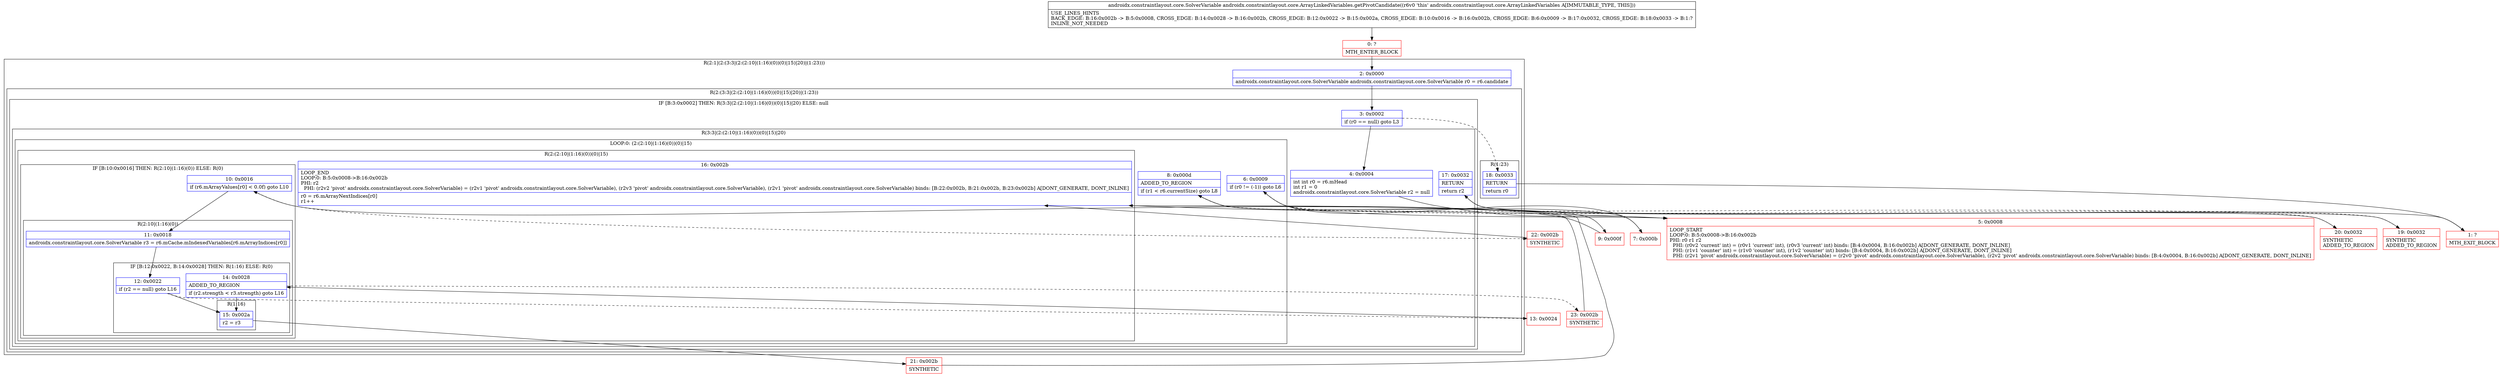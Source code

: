 digraph "CFG forandroidx.constraintlayout.core.ArrayLinkedVariables.getPivotCandidate()Landroidx\/constraintlayout\/core\/SolverVariable;" {
subgraph cluster_Region_1045075904 {
label = "R(2:1|(2:(3:3|(2:(2:10|(1:16)(0))(0)|15)|20)|(1:23)))";
node [shape=record,color=blue];
Node_2 [shape=record,label="{2\:\ 0x0000|androidx.constraintlayout.core.SolverVariable androidx.constraintlayout.core.SolverVariable r0 = r6.candidate\l}"];
subgraph cluster_Region_626707098 {
label = "R(2:(3:3|(2:(2:10|(1:16)(0))(0)|15)|20)|(1:23))";
node [shape=record,color=blue];
subgraph cluster_IfRegion_1157449506 {
label = "IF [B:3:0x0002] THEN: R(3:3|(2:(2:10|(1:16)(0))(0)|15)|20) ELSE: null";
node [shape=record,color=blue];
Node_3 [shape=record,label="{3\:\ 0x0002|if (r0 == null) goto L3\l}"];
subgraph cluster_Region_2041966328 {
label = "R(3:3|(2:(2:10|(1:16)(0))(0)|15)|20)";
node [shape=record,color=blue];
Node_4 [shape=record,label="{4\:\ 0x0004|int int r0 = r6.mHead\lint r1 = 0\landroidx.constraintlayout.core.SolverVariable r2 = null\l}"];
subgraph cluster_LoopRegion_1027670937 {
label = "LOOP:0: (2:(2:10|(1:16)(0))(0)|15)";
node [shape=record,color=blue];
Node_6 [shape=record,label="{6\:\ 0x0009|if (r0 != (\-1)) goto L6\l}"];
Node_8 [shape=record,label="{8\:\ 0x000d|ADDED_TO_REGION\l|if (r1 \< r6.currentSize) goto L8\l}"];
subgraph cluster_Region_330007193 {
label = "R(2:(2:10|(1:16)(0))(0)|15)";
node [shape=record,color=blue];
subgraph cluster_IfRegion_1532598331 {
label = "IF [B:10:0x0016] THEN: R(2:10|(1:16)(0)) ELSE: R(0)";
node [shape=record,color=blue];
Node_10 [shape=record,label="{10\:\ 0x0016|if (r6.mArrayValues[r0] \< 0.0f) goto L10\l}"];
subgraph cluster_Region_223182726 {
label = "R(2:10|(1:16)(0))";
node [shape=record,color=blue];
Node_11 [shape=record,label="{11\:\ 0x0018|androidx.constraintlayout.core.SolverVariable r3 = r6.mCache.mIndexedVariables[r6.mArrayIndices[r0]]\l}"];
subgraph cluster_IfRegion_2010449385 {
label = "IF [B:12:0x0022, B:14:0x0028] THEN: R(1:16) ELSE: R(0)";
node [shape=record,color=blue];
Node_12 [shape=record,label="{12\:\ 0x0022|if (r2 == null) goto L16\l}"];
Node_14 [shape=record,label="{14\:\ 0x0028|ADDED_TO_REGION\l|if (r2.strength \< r3.strength) goto L16\l}"];
subgraph cluster_Region_1111333884 {
label = "R(1:16)";
node [shape=record,color=blue];
Node_15 [shape=record,label="{15\:\ 0x002a|r2 = r3\l}"];
}
subgraph cluster_Region_1409347358 {
label = "R(0)";
node [shape=record,color=blue];
}
}
}
subgraph cluster_Region_1569097320 {
label = "R(0)";
node [shape=record,color=blue];
}
}
Node_16 [shape=record,label="{16\:\ 0x002b|LOOP_END\lLOOP:0: B:5:0x0008\-\>B:16:0x002b\lPHI: r2 \l  PHI: (r2v2 'pivot' androidx.constraintlayout.core.SolverVariable) = (r2v1 'pivot' androidx.constraintlayout.core.SolverVariable), (r2v3 'pivot' androidx.constraintlayout.core.SolverVariable), (r2v1 'pivot' androidx.constraintlayout.core.SolverVariable) binds: [B:22:0x002b, B:21:0x002b, B:23:0x002b] A[DONT_GENERATE, DONT_INLINE]\l|r0 = r6.mArrayNextIndices[r0]\lr1++\l}"];
}
}
Node_17 [shape=record,label="{17\:\ 0x0032|RETURN\l|return r2\l}"];
}
}
subgraph cluster_Region_191738488 {
label = "R(1:23)";
node [shape=record,color=blue];
Node_18 [shape=record,label="{18\:\ 0x0033|RETURN\l|return r0\l}"];
}
}
}
Node_0 [shape=record,color=red,label="{0\:\ ?|MTH_ENTER_BLOCK\l}"];
Node_5 [shape=record,color=red,label="{5\:\ 0x0008|LOOP_START\lLOOP:0: B:5:0x0008\-\>B:16:0x002b\lPHI: r0 r1 r2 \l  PHI: (r0v2 'current' int) = (r0v1 'current' int), (r0v3 'current' int) binds: [B:4:0x0004, B:16:0x002b] A[DONT_GENERATE, DONT_INLINE]\l  PHI: (r1v1 'counter' int) = (r1v0 'counter' int), (r1v2 'counter' int) binds: [B:4:0x0004, B:16:0x002b] A[DONT_GENERATE, DONT_INLINE]\l  PHI: (r2v1 'pivot' androidx.constraintlayout.core.SolverVariable) = (r2v0 'pivot' androidx.constraintlayout.core.SolverVariable), (r2v2 'pivot' androidx.constraintlayout.core.SolverVariable) binds: [B:4:0x0004, B:16:0x002b] A[DONT_GENERATE, DONT_INLINE]\l}"];
Node_7 [shape=record,color=red,label="{7\:\ 0x000b}"];
Node_9 [shape=record,color=red,label="{9\:\ 0x000f}"];
Node_13 [shape=record,color=red,label="{13\:\ 0x0024}"];
Node_23 [shape=record,color=red,label="{23\:\ 0x002b|SYNTHETIC\l}"];
Node_21 [shape=record,color=red,label="{21\:\ 0x002b|SYNTHETIC\l}"];
Node_22 [shape=record,color=red,label="{22\:\ 0x002b|SYNTHETIC\l}"];
Node_20 [shape=record,color=red,label="{20\:\ 0x0032|SYNTHETIC\lADDED_TO_REGION\l}"];
Node_1 [shape=record,color=red,label="{1\:\ ?|MTH_EXIT_BLOCK\l}"];
Node_19 [shape=record,color=red,label="{19\:\ 0x0032|SYNTHETIC\lADDED_TO_REGION\l}"];
MethodNode[shape=record,label="{androidx.constraintlayout.core.SolverVariable androidx.constraintlayout.core.ArrayLinkedVariables.getPivotCandidate((r6v0 'this' androidx.constraintlayout.core.ArrayLinkedVariables A[IMMUTABLE_TYPE, THIS]))  | USE_LINES_HINTS\lBACK_EDGE: B:16:0x002b \-\> B:5:0x0008, CROSS_EDGE: B:14:0x0028 \-\> B:16:0x002b, CROSS_EDGE: B:12:0x0022 \-\> B:15:0x002a, CROSS_EDGE: B:10:0x0016 \-\> B:16:0x002b, CROSS_EDGE: B:6:0x0009 \-\> B:17:0x0032, CROSS_EDGE: B:18:0x0033 \-\> B:1:?\lINLINE_NOT_NEEDED\l}"];
MethodNode -> Node_0;Node_2 -> Node_3;
Node_3 -> Node_4;
Node_3 -> Node_18[style=dashed];
Node_4 -> Node_5;
Node_6 -> Node_7;
Node_6 -> Node_19[style=dashed];
Node_8 -> Node_9;
Node_8 -> Node_20[style=dashed];
Node_10 -> Node_11;
Node_10 -> Node_22[style=dashed];
Node_11 -> Node_12;
Node_12 -> Node_13[style=dashed];
Node_12 -> Node_15;
Node_14 -> Node_15;
Node_14 -> Node_23[style=dashed];
Node_15 -> Node_21;
Node_16 -> Node_5;
Node_17 -> Node_1;
Node_18 -> Node_1;
Node_0 -> Node_2;
Node_5 -> Node_6;
Node_7 -> Node_8;
Node_9 -> Node_10;
Node_13 -> Node_14;
Node_23 -> Node_16;
Node_21 -> Node_16;
Node_22 -> Node_16;
Node_20 -> Node_17;
Node_19 -> Node_17;
}

